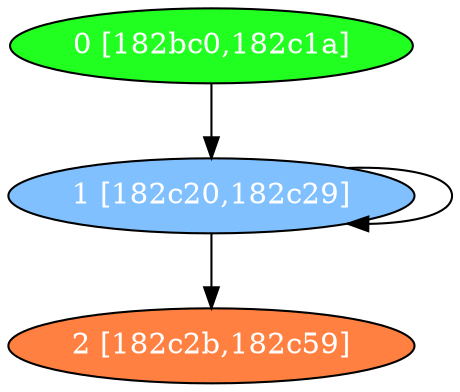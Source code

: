 diGraph libnss3{
	libnss3_0  [style=filled fillcolor="#20FF20" fontcolor="#ffffff" shape=oval label="0 [182bc0,182c1a]"]
	libnss3_1  [style=filled fillcolor="#80C0FF" fontcolor="#ffffff" shape=oval label="1 [182c20,182c29]"]
	libnss3_2  [style=filled fillcolor="#FF8040" fontcolor="#ffffff" shape=oval label="2 [182c2b,182c59]"]

	libnss3_0 -> libnss3_1
	libnss3_1 -> libnss3_1
	libnss3_1 -> libnss3_2
}